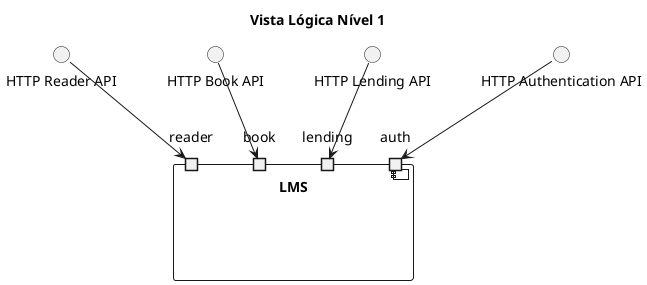 @startuml
' https://plantuml.com/class-diagram

title Vista Lógica Nível 1

' Definir o componente principal LMS
component LMS {
  portin reader
  portin book
  portin lending
  portin auth
}

' Definir os componentes dos microserviços
interface "HTTP Reader API" as RS
interface "HTTP Book API" as BS
interface "HTTP Lending API" as LS
interface "HTTP Authentication API" as AS

' Conectar os microserviços às portas no componente LMS
RS --> reader
BS --> book
LS --> lending
AS --> auth

@enduml
